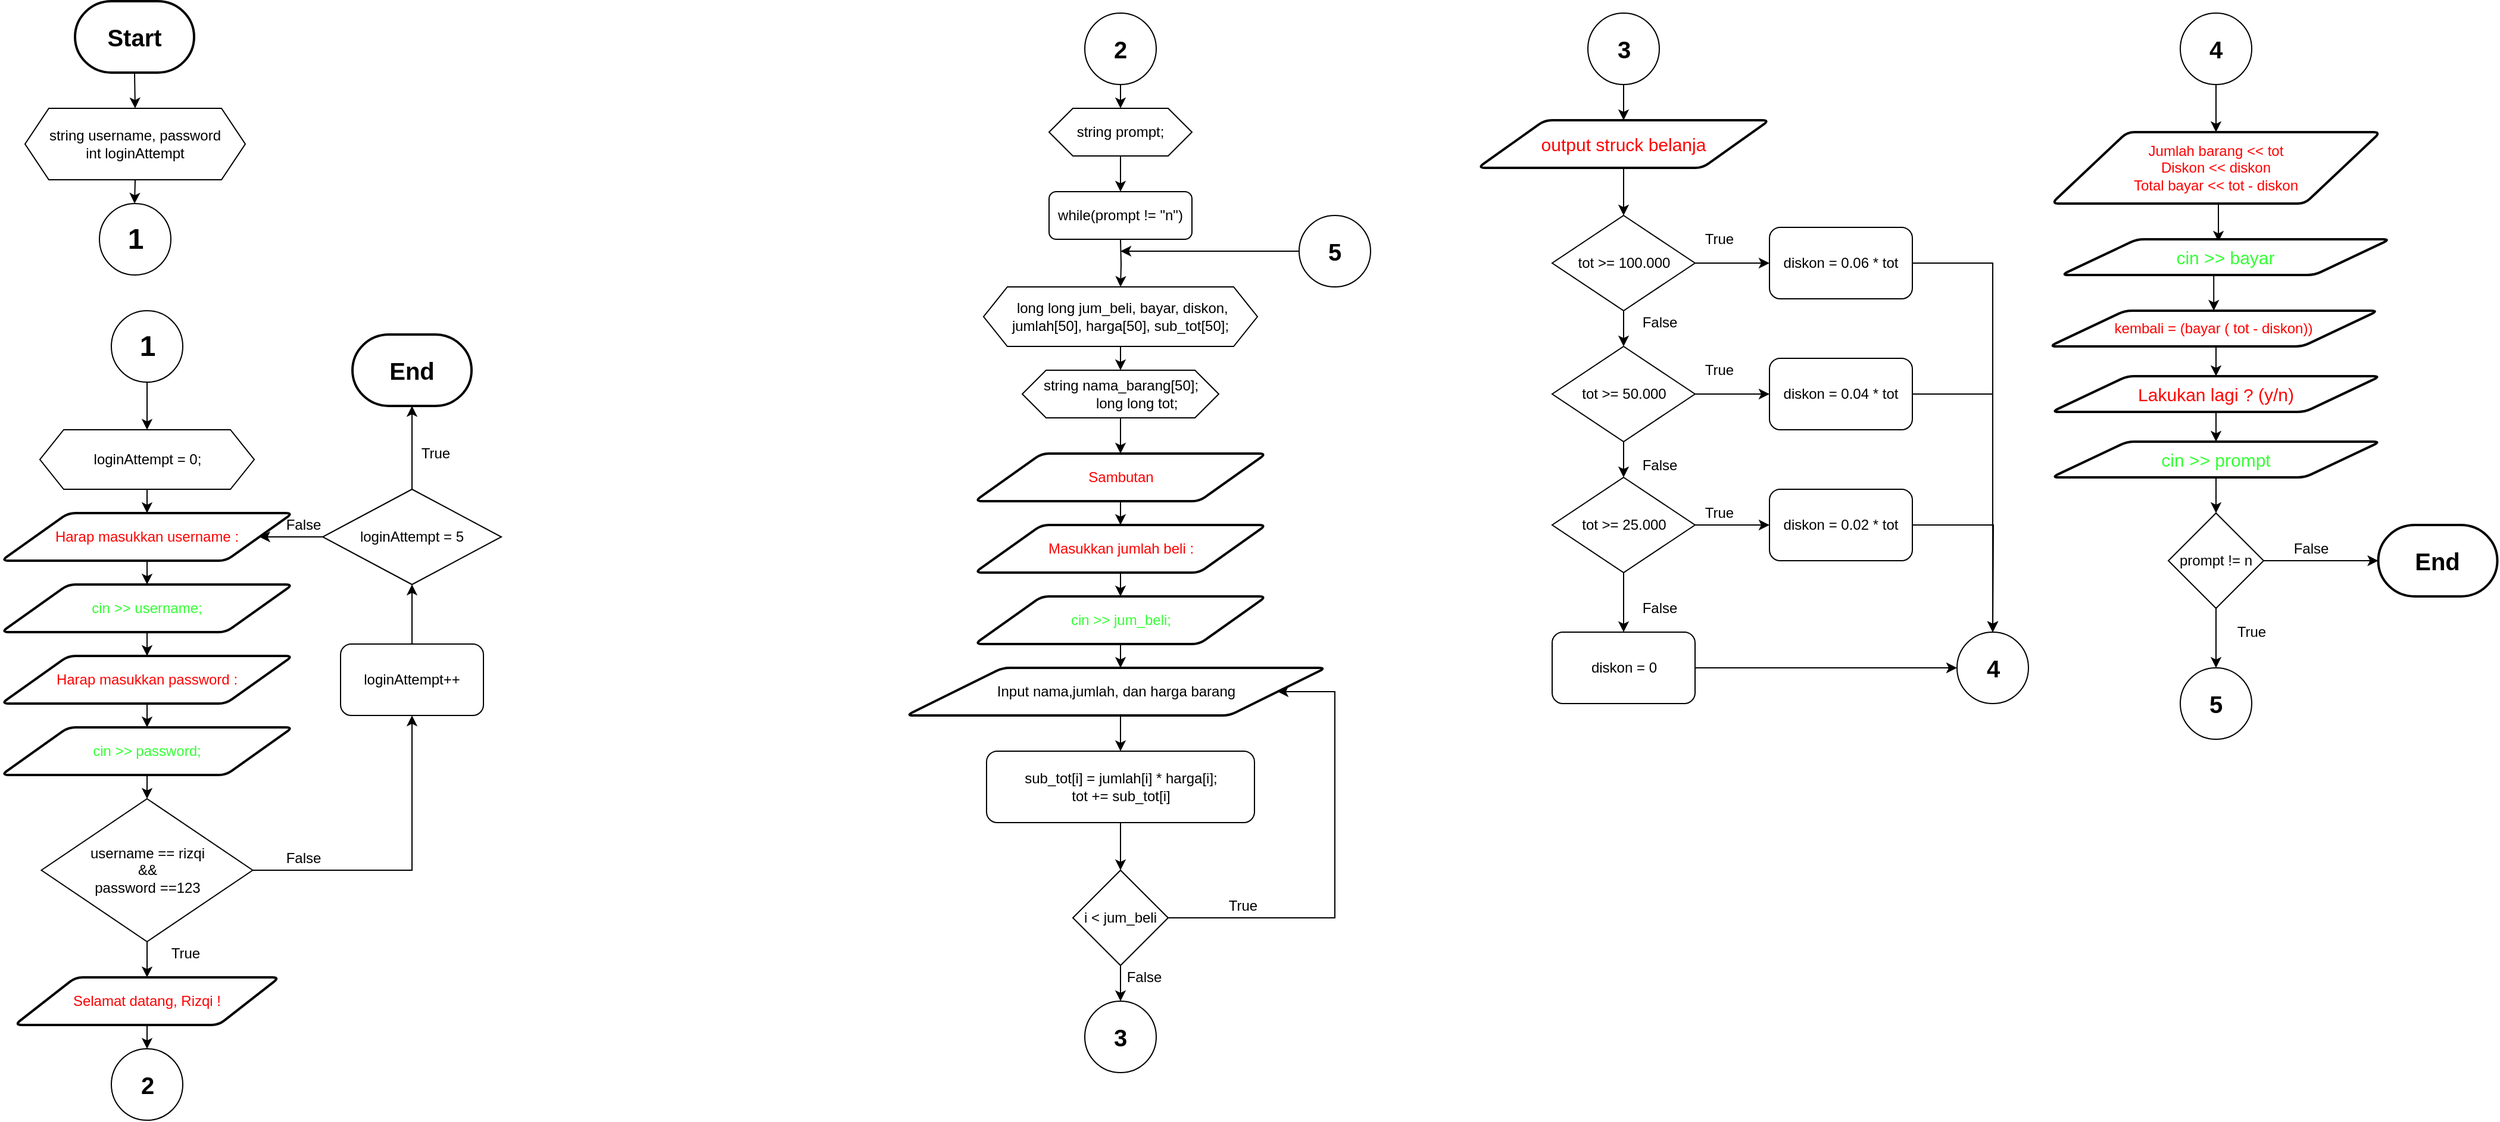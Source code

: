 <mxfile version="14.1.2" type="github">
  <diagram id="VfqWdmrUvwHAs4061OCg" name="Page-1">
    <mxGraphModel dx="1570" dy="911" grid="1" gridSize="10" guides="1" tooltips="1" connect="1" arrows="1" fold="1" page="1" pageScale="1" pageWidth="850" pageHeight="1100" math="0" shadow="0">
      <root>
        <mxCell id="0" />
        <mxCell id="1" parent="0" />
        <mxCell id="EDQNq00aGLGoHW4VI6uu-7" style="edgeStyle=orthogonalEdgeStyle;rounded=0;orthogonalLoop=1;jettySize=auto;html=1;exitX=0.5;exitY=1;exitDx=0;exitDy=0;entryX=0.5;entryY=0;entryDx=0;entryDy=0;" parent="1" target="EDQNq00aGLGoHW4VI6uu-3" edge="1">
          <mxGeometry relative="1" as="geometry">
            <mxPoint x="152" y="100" as="sourcePoint" />
          </mxGeometry>
        </mxCell>
        <mxCell id="EDQNq00aGLGoHW4VI6uu-8" style="edgeStyle=orthogonalEdgeStyle;rounded=0;orthogonalLoop=1;jettySize=auto;html=1;exitX=0.5;exitY=1;exitDx=0;exitDy=0;entryX=0.5;entryY=0;entryDx=0;entryDy=0;" parent="1" source="EDQNq00aGLGoHW4VI6uu-3" edge="1">
          <mxGeometry relative="1" as="geometry">
            <mxPoint x="152" y="210" as="targetPoint" />
          </mxGeometry>
        </mxCell>
        <mxCell id="EDQNq00aGLGoHW4VI6uu-3" value="&lt;div&gt;string username, password&lt;/div&gt;&lt;div&gt;int loginAttempt&lt;br&gt;&lt;/div&gt;" style="shape=hexagon;perimeter=hexagonPerimeter2;whiteSpace=wrap;html=1;fixedSize=1;" parent="1" vertex="1">
          <mxGeometry x="60" y="130" width="185" height="60" as="geometry" />
        </mxCell>
        <mxCell id="EDQNq00aGLGoHW4VI6uu-10" value="&lt;b&gt;&lt;font style=&quot;font-size: 24px&quot;&gt;1&lt;/font&gt;&lt;/b&gt;" style="ellipse;whiteSpace=wrap;html=1;aspect=fixed;" parent="1" vertex="1">
          <mxGeometry x="122.5" y="210" width="60" height="60" as="geometry" />
        </mxCell>
        <mxCell id="EDQNq00aGLGoHW4VI6uu-18" style="edgeStyle=orthogonalEdgeStyle;rounded=0;orthogonalLoop=1;jettySize=auto;html=1;exitX=0.5;exitY=1;exitDx=0;exitDy=0;entryX=0.5;entryY=0;entryDx=0;entryDy=0;" parent="1" source="EDQNq00aGLGoHW4VI6uu-11" target="EDQNq00aGLGoHW4VI6uu-13" edge="1">
          <mxGeometry relative="1" as="geometry" />
        </mxCell>
        <mxCell id="EDQNq00aGLGoHW4VI6uu-11" value="&lt;font color=&quot;#FF0000&quot;&gt;Harap masukkan username :&lt;/font&gt;" style="shape=parallelogram;html=1;strokeWidth=2;perimeter=parallelogramPerimeter;whiteSpace=wrap;rounded=1;arcSize=12;size=0.23;" parent="1" vertex="1">
          <mxGeometry x="40" y="470" width="245" height="40" as="geometry" />
        </mxCell>
        <mxCell id="EDQNq00aGLGoHW4VI6uu-19" style="edgeStyle=orthogonalEdgeStyle;rounded=0;orthogonalLoop=1;jettySize=auto;html=1;exitX=0.5;exitY=1;exitDx=0;exitDy=0;entryX=0.5;entryY=0;entryDx=0;entryDy=0;" parent="1" source="EDQNq00aGLGoHW4VI6uu-13" target="EDQNq00aGLGoHW4VI6uu-14" edge="1">
          <mxGeometry relative="1" as="geometry" />
        </mxCell>
        <mxCell id="EDQNq00aGLGoHW4VI6uu-13" value="&lt;font color=&quot;#33FF33&quot;&gt;cin &amp;gt;&amp;gt; username;&lt;/font&gt;" style="shape=parallelogram;html=1;strokeWidth=2;perimeter=parallelogramPerimeter;whiteSpace=wrap;rounded=1;arcSize=12;size=0.23;" parent="1" vertex="1">
          <mxGeometry x="40" y="530" width="245" height="40" as="geometry" />
        </mxCell>
        <mxCell id="EDQNq00aGLGoHW4VI6uu-20" style="edgeStyle=orthogonalEdgeStyle;rounded=0;orthogonalLoop=1;jettySize=auto;html=1;exitX=0.5;exitY=1;exitDx=0;exitDy=0;entryX=0.5;entryY=0;entryDx=0;entryDy=0;" parent="1" source="EDQNq00aGLGoHW4VI6uu-14" target="EDQNq00aGLGoHW4VI6uu-15" edge="1">
          <mxGeometry relative="1" as="geometry" />
        </mxCell>
        <mxCell id="EDQNq00aGLGoHW4VI6uu-14" value="&lt;font color=&quot;#FF0000&quot;&gt;Harap masukkan password :&lt;/font&gt;" style="shape=parallelogram;html=1;strokeWidth=2;perimeter=parallelogramPerimeter;whiteSpace=wrap;rounded=1;arcSize=12;size=0.23;" parent="1" vertex="1">
          <mxGeometry x="40" y="590" width="245" height="40" as="geometry" />
        </mxCell>
        <mxCell id="EDQNq00aGLGoHW4VI6uu-21" style="edgeStyle=orthogonalEdgeStyle;rounded=0;orthogonalLoop=1;jettySize=auto;html=1;exitX=0.5;exitY=1;exitDx=0;exitDy=0;entryX=0.5;entryY=0;entryDx=0;entryDy=0;" parent="1" source="EDQNq00aGLGoHW4VI6uu-15" target="EDQNq00aGLGoHW4VI6uu-16" edge="1">
          <mxGeometry relative="1" as="geometry" />
        </mxCell>
        <mxCell id="EDQNq00aGLGoHW4VI6uu-15" value="&lt;font color=&quot;#33FF33&quot;&gt;cin &amp;gt;&amp;gt; password;&lt;/font&gt;" style="shape=parallelogram;html=1;strokeWidth=2;perimeter=parallelogramPerimeter;whiteSpace=wrap;rounded=1;arcSize=12;size=0.23;" parent="1" vertex="1">
          <mxGeometry x="40" y="650" width="245" height="40" as="geometry" />
        </mxCell>
        <mxCell id="EDQNq00aGLGoHW4VI6uu-26" style="edgeStyle=orthogonalEdgeStyle;rounded=0;orthogonalLoop=1;jettySize=auto;html=1;exitX=0.5;exitY=1;exitDx=0;exitDy=0;entryX=0.5;entryY=0;entryDx=0;entryDy=0;" parent="1" source="EDQNq00aGLGoHW4VI6uu-16" target="EDQNq00aGLGoHW4VI6uu-22" edge="1">
          <mxGeometry relative="1" as="geometry" />
        </mxCell>
        <mxCell id="wHnIzs5yVhszRaqoL5yv-6" style="edgeStyle=orthogonalEdgeStyle;rounded=0;orthogonalLoop=1;jettySize=auto;html=1;exitX=1;exitY=0.5;exitDx=0;exitDy=0;" parent="1" source="EDQNq00aGLGoHW4VI6uu-16" target="wHnIzs5yVhszRaqoL5yv-5" edge="1">
          <mxGeometry relative="1" as="geometry" />
        </mxCell>
        <mxCell id="EDQNq00aGLGoHW4VI6uu-16" value="&lt;div&gt;username == rizqi &lt;br&gt;&lt;/div&gt;&lt;div&gt;&amp;amp;&amp;amp;&lt;/div&gt;&lt;div&gt; password ==123&lt;/div&gt;" style="rhombus;whiteSpace=wrap;html=1;" parent="1" vertex="1">
          <mxGeometry x="73.75" y="710" width="177.5" height="120" as="geometry" />
        </mxCell>
        <mxCell id="EDQNq00aGLGoHW4VI6uu-29" style="edgeStyle=orthogonalEdgeStyle;rounded=0;orthogonalLoop=1;jettySize=auto;html=1;exitX=0.5;exitY=1;exitDx=0;exitDy=0;entryX=0.5;entryY=0;entryDx=0;entryDy=0;" parent="1" source="EDQNq00aGLGoHW4VI6uu-22" target="EDQNq00aGLGoHW4VI6uu-28" edge="1">
          <mxGeometry relative="1" as="geometry" />
        </mxCell>
        <mxCell id="EDQNq00aGLGoHW4VI6uu-22" value="&lt;font color=&quot;#FF0000&quot;&gt;Selamat datang, Rizqi !&lt;br&gt;&lt;/font&gt;" style="shape=parallelogram;html=1;strokeWidth=2;perimeter=parallelogramPerimeter;whiteSpace=wrap;rounded=1;arcSize=12;size=0.23;" parent="1" vertex="1">
          <mxGeometry x="51.25" y="860" width="222.5" height="40" as="geometry" />
        </mxCell>
        <mxCell id="wHnIzs5yVhszRaqoL5yv-8" style="edgeStyle=orthogonalEdgeStyle;rounded=0;orthogonalLoop=1;jettySize=auto;html=1;exitX=0.5;exitY=1;exitDx=0;exitDy=0;" parent="1" source="EDQNq00aGLGoHW4VI6uu-23" target="wHnIzs5yVhszRaqoL5yv-1" edge="1">
          <mxGeometry relative="1" as="geometry" />
        </mxCell>
        <mxCell id="EDQNq00aGLGoHW4VI6uu-23" value="&lt;b&gt;&lt;font style=&quot;font-size: 24px&quot;&gt;1&lt;/font&gt;&lt;/b&gt;" style="ellipse;whiteSpace=wrap;html=1;aspect=fixed;" parent="1" vertex="1">
          <mxGeometry x="132.5" y="300" width="60" height="60" as="geometry" />
        </mxCell>
        <mxCell id="EDQNq00aGLGoHW4VI6uu-28" value="&lt;b&gt;&lt;font style=&quot;font-size: 20px&quot;&gt;2&lt;/font&gt;&lt;/b&gt;" style="ellipse;whiteSpace=wrap;html=1;aspect=fixed;" parent="1" vertex="1">
          <mxGeometry x="132.5" y="920" width="60" height="60" as="geometry" />
        </mxCell>
        <mxCell id="wHnIzs5yVhszRaqoL5yv-32" style="edgeStyle=orthogonalEdgeStyle;rounded=0;orthogonalLoop=1;jettySize=auto;html=1;exitX=0.5;exitY=1;exitDx=0;exitDy=0;entryX=0.5;entryY=0;entryDx=0;entryDy=0;" parent="1" source="EDQNq00aGLGoHW4VI6uu-30" target="EDQNq00aGLGoHW4VI6uu-32" edge="1">
          <mxGeometry relative="1" as="geometry" />
        </mxCell>
        <mxCell id="EDQNq00aGLGoHW4VI6uu-30" value="&lt;b&gt;&lt;font style=&quot;font-size: 20px&quot;&gt;2&lt;/font&gt;&lt;/b&gt;" style="ellipse;whiteSpace=wrap;html=1;aspect=fixed;" parent="1" vertex="1">
          <mxGeometry x="950" y="50" width="60" height="60" as="geometry" />
        </mxCell>
        <mxCell id="wHnIzs5yVhszRaqoL5yv-30" value="" style="edgeStyle=orthogonalEdgeStyle;rounded=0;orthogonalLoop=1;jettySize=auto;html=1;" parent="1" source="EDQNq00aGLGoHW4VI6uu-32" edge="1">
          <mxGeometry relative="1" as="geometry">
            <mxPoint x="980" y="200" as="targetPoint" />
          </mxGeometry>
        </mxCell>
        <mxCell id="EDQNq00aGLGoHW4VI6uu-32" value="string prompt;" style="shape=hexagon;perimeter=hexagonPerimeter2;whiteSpace=wrap;html=1;fixedSize=1;" parent="1" vertex="1">
          <mxGeometry x="920" y="130" width="120" height="40" as="geometry" />
        </mxCell>
        <mxCell id="wHnIzs5yVhszRaqoL5yv-16" style="edgeStyle=orthogonalEdgeStyle;rounded=0;orthogonalLoop=1;jettySize=auto;html=1;exitX=0.5;exitY=1;exitDx=0;exitDy=0;entryX=0.5;entryY=0;entryDx=0;entryDy=0;" parent="1" target="EDQNq00aGLGoHW4VI6uu-34" edge="1">
          <mxGeometry relative="1" as="geometry">
            <mxPoint x="980" y="240" as="sourcePoint" />
          </mxGeometry>
        </mxCell>
        <mxCell id="wHnIzs5yVhszRaqoL5yv-17" style="edgeStyle=orthogonalEdgeStyle;rounded=0;orthogonalLoop=1;jettySize=auto;html=1;exitX=0.5;exitY=1;exitDx=0;exitDy=0;entryX=0.5;entryY=0;entryDx=0;entryDy=0;" parent="1" source="EDQNq00aGLGoHW4VI6uu-34" target="EDQNq00aGLGoHW4VI6uu-35" edge="1">
          <mxGeometry relative="1" as="geometry" />
        </mxCell>
        <mxCell id="EDQNq00aGLGoHW4VI6uu-34" value="&amp;nbsp;long long jum_beli, bayar, diskon, jumlah[50], harga[50], sub_tot[50];" style="shape=hexagon;perimeter=hexagonPerimeter2;whiteSpace=wrap;html=1;fixedSize=1;" parent="1" vertex="1">
          <mxGeometry x="865" y="280" width="230" height="50" as="geometry" />
        </mxCell>
        <mxCell id="wHnIzs5yVhszRaqoL5yv-26" style="edgeStyle=orthogonalEdgeStyle;rounded=0;orthogonalLoop=1;jettySize=auto;html=1;exitX=0.5;exitY=1;exitDx=0;exitDy=0;entryX=0.5;entryY=0;entryDx=0;entryDy=0;" parent="1" source="EDQNq00aGLGoHW4VI6uu-35" target="wHnIzs5yVhszRaqoL5yv-21" edge="1">
          <mxGeometry relative="1" as="geometry" />
        </mxCell>
        <mxCell id="EDQNq00aGLGoHW4VI6uu-35" value="string nama_barang[50];&lt;br&gt;&amp;nbsp;&amp;nbsp;&amp;nbsp;&amp;nbsp;&amp;nbsp;&amp;nbsp;&amp;nbsp; long long tot;" style="shape=hexagon;perimeter=hexagonPerimeter2;whiteSpace=wrap;html=1;fixedSize=1;" parent="1" vertex="1">
          <mxGeometry x="897.5" y="350" width="165" height="40" as="geometry" />
        </mxCell>
        <mxCell id="EDQNq00aGLGoHW4VI6uu-36" value="False" style="text;html=1;strokeColor=none;fillColor=none;align=center;verticalAlign=middle;whiteSpace=wrap;rounded=0;" parent="1" vertex="1">
          <mxGeometry x="273.75" y="750" width="40" height="20" as="geometry" />
        </mxCell>
        <mxCell id="EDQNq00aGLGoHW4VI6uu-37" value="True" style="text;html=1;strokeColor=none;fillColor=none;align=center;verticalAlign=middle;whiteSpace=wrap;rounded=0;" parent="1" vertex="1">
          <mxGeometry x="175" y="830" width="40" height="20" as="geometry" />
        </mxCell>
        <mxCell id="wHnIzs5yVhszRaqoL5yv-2" style="edgeStyle=orthogonalEdgeStyle;rounded=0;orthogonalLoop=1;jettySize=auto;html=1;exitX=0.5;exitY=1;exitDx=0;exitDy=0;entryX=0.5;entryY=0;entryDx=0;entryDy=0;" parent="1" source="wHnIzs5yVhszRaqoL5yv-1" target="EDQNq00aGLGoHW4VI6uu-11" edge="1">
          <mxGeometry relative="1" as="geometry" />
        </mxCell>
        <mxCell id="wHnIzs5yVhszRaqoL5yv-1" value="loginAttempt = 0;" style="shape=hexagon;perimeter=hexagonPerimeter2;whiteSpace=wrap;html=1;fixedSize=1;" parent="1" vertex="1">
          <mxGeometry x="72.5" y="400" width="180" height="50" as="geometry" />
        </mxCell>
        <mxCell id="wHnIzs5yVhszRaqoL5yv-13" value="" style="edgeStyle=orthogonalEdgeStyle;rounded=0;orthogonalLoop=1;jettySize=auto;html=1;" parent="1" source="wHnIzs5yVhszRaqoL5yv-5" target="wHnIzs5yVhszRaqoL5yv-10" edge="1">
          <mxGeometry relative="1" as="geometry" />
        </mxCell>
        <mxCell id="wHnIzs5yVhszRaqoL5yv-5" value="loginAttempt++" style="rounded=1;whiteSpace=wrap;html=1;" parent="1" vertex="1">
          <mxGeometry x="325" y="580" width="120" height="60" as="geometry" />
        </mxCell>
        <mxCell id="wHnIzs5yVhszRaqoL5yv-12" style="edgeStyle=orthogonalEdgeStyle;rounded=0;orthogonalLoop=1;jettySize=auto;html=1;exitX=0;exitY=0.5;exitDx=0;exitDy=0;" parent="1" source="wHnIzs5yVhszRaqoL5yv-10" target="EDQNq00aGLGoHW4VI6uu-11" edge="1">
          <mxGeometry relative="1" as="geometry" />
        </mxCell>
        <mxCell id="wHnIzs5yVhszRaqoL5yv-40" style="edgeStyle=orthogonalEdgeStyle;rounded=0;orthogonalLoop=1;jettySize=auto;html=1;exitX=0.5;exitY=0;exitDx=0;exitDy=0;entryX=0.5;entryY=1;entryDx=0;entryDy=0;entryPerimeter=0;" parent="1" source="wHnIzs5yVhszRaqoL5yv-10" target="wHnIzs5yVhszRaqoL5yv-39" edge="1">
          <mxGeometry relative="1" as="geometry" />
        </mxCell>
        <mxCell id="wHnIzs5yVhszRaqoL5yv-10" value="loginAttempt = 5" style="rhombus;whiteSpace=wrap;html=1;" parent="1" vertex="1">
          <mxGeometry x="310" y="450" width="150" height="80" as="geometry" />
        </mxCell>
        <mxCell id="wHnIzs5yVhszRaqoL5yv-14" value="True" style="text;html=1;strokeColor=none;fillColor=none;align=center;verticalAlign=middle;whiteSpace=wrap;rounded=0;" parent="1" vertex="1">
          <mxGeometry x="385" y="410" width="40" height="20" as="geometry" />
        </mxCell>
        <mxCell id="wHnIzs5yVhszRaqoL5yv-15" value="False" style="text;html=1;strokeColor=none;fillColor=none;align=center;verticalAlign=middle;whiteSpace=wrap;rounded=0;" parent="1" vertex="1">
          <mxGeometry x="273.75" y="470" width="40" height="20" as="geometry" />
        </mxCell>
        <mxCell id="wHnIzs5yVhszRaqoL5yv-29" style="edgeStyle=orthogonalEdgeStyle;rounded=0;orthogonalLoop=1;jettySize=auto;html=1;exitX=0.5;exitY=1;exitDx=0;exitDy=0;entryX=0.5;entryY=0;entryDx=0;entryDy=0;" parent="1" source="wHnIzs5yVhszRaqoL5yv-20" edge="1">
          <mxGeometry relative="1" as="geometry">
            <mxPoint x="980" y="600" as="targetPoint" />
          </mxGeometry>
        </mxCell>
        <mxCell id="wHnIzs5yVhszRaqoL5yv-20" value="&lt;font color=&quot;#33FF33&quot;&gt;cin &amp;gt;&amp;gt; jum_beli;&lt;/font&gt;" style="shape=parallelogram;html=1;strokeWidth=2;perimeter=parallelogramPerimeter;whiteSpace=wrap;rounded=1;arcSize=12;size=0.23;" parent="1" vertex="1">
          <mxGeometry x="857.5" y="540" width="245" height="40" as="geometry" />
        </mxCell>
        <mxCell id="wHnIzs5yVhszRaqoL5yv-27" style="edgeStyle=orthogonalEdgeStyle;rounded=0;orthogonalLoop=1;jettySize=auto;html=1;exitX=0.5;exitY=1;exitDx=0;exitDy=0;entryX=0.5;entryY=0;entryDx=0;entryDy=0;" parent="1" source="wHnIzs5yVhszRaqoL5yv-21" target="wHnIzs5yVhszRaqoL5yv-22" edge="1">
          <mxGeometry relative="1" as="geometry" />
        </mxCell>
        <mxCell id="wHnIzs5yVhszRaqoL5yv-21" value="&lt;font color=&quot;#FF0000&quot;&gt;Sambutan&lt;/font&gt;" style="shape=parallelogram;html=1;strokeWidth=2;perimeter=parallelogramPerimeter;whiteSpace=wrap;rounded=1;arcSize=12;size=0.23;" parent="1" vertex="1">
          <mxGeometry x="857.5" y="420" width="245" height="40" as="geometry" />
        </mxCell>
        <mxCell id="wHnIzs5yVhszRaqoL5yv-28" style="edgeStyle=orthogonalEdgeStyle;rounded=0;orthogonalLoop=1;jettySize=auto;html=1;exitX=0.5;exitY=1;exitDx=0;exitDy=0;entryX=0.5;entryY=0;entryDx=0;entryDy=0;" parent="1" source="wHnIzs5yVhszRaqoL5yv-22" target="wHnIzs5yVhszRaqoL5yv-20" edge="1">
          <mxGeometry relative="1" as="geometry" />
        </mxCell>
        <mxCell id="wHnIzs5yVhszRaqoL5yv-22" value="&lt;font color=&quot;#FF0000&quot;&gt;Masukkan jumlah beli : &lt;/font&gt;" style="shape=parallelogram;html=1;strokeWidth=2;perimeter=parallelogramPerimeter;whiteSpace=wrap;rounded=1;arcSize=12;size=0.23;" parent="1" vertex="1">
          <mxGeometry x="857.5" y="480" width="245" height="40" as="geometry" />
        </mxCell>
        <mxCell id="wHnIzs5yVhszRaqoL5yv-38" value="&lt;b&gt;&lt;font style=&quot;font-size: 20px&quot;&gt;Start&lt;/font&gt;&lt;/b&gt;" style="strokeWidth=2;html=1;shape=mxgraph.flowchart.terminator;whiteSpace=wrap;" parent="1" vertex="1">
          <mxGeometry x="102" y="40" width="100" height="60" as="geometry" />
        </mxCell>
        <mxCell id="wHnIzs5yVhszRaqoL5yv-39" value="&lt;b&gt;&lt;font style=&quot;font-size: 20px&quot;&gt;End&lt;/font&gt;&lt;/b&gt;" style="strokeWidth=2;html=1;shape=mxgraph.flowchart.terminator;whiteSpace=wrap;" parent="1" vertex="1">
          <mxGeometry x="335" y="320" width="100" height="60" as="geometry" />
        </mxCell>
        <mxCell id="wHnIzs5yVhszRaqoL5yv-42" value="while(prompt != &quot;n&quot;)" style="rounded=1;whiteSpace=wrap;html=1;" parent="1" vertex="1">
          <mxGeometry x="920" y="200" width="120" height="40" as="geometry" />
        </mxCell>
        <mxCell id="qQWm2DWHm97fjbudVYp1-1" style="edgeStyle=orthogonalEdgeStyle;rounded=0;orthogonalLoop=1;jettySize=auto;html=1;exitX=0.5;exitY=1;exitDx=0;exitDy=0;entryX=0.5;entryY=0;entryDx=0;entryDy=0;" parent="1" source="wHnIzs5yVhszRaqoL5yv-43" target="wHnIzs5yVhszRaqoL5yv-44" edge="1">
          <mxGeometry relative="1" as="geometry" />
        </mxCell>
        <mxCell id="wHnIzs5yVhszRaqoL5yv-43" value="Input nama,jumlah, dan harga barang" style="shape=parallelogram;html=1;strokeWidth=2;perimeter=parallelogramPerimeter;whiteSpace=wrap;rounded=1;arcSize=12;size=0.23;" parent="1" vertex="1">
          <mxGeometry x="800" y="600" width="352.5" height="40" as="geometry" />
        </mxCell>
        <mxCell id="qQWm2DWHm97fjbudVYp1-5" value="" style="edgeStyle=orthogonalEdgeStyle;rounded=0;orthogonalLoop=1;jettySize=auto;html=1;" parent="1" source="wHnIzs5yVhszRaqoL5yv-44" target="qQWm2DWHm97fjbudVYp1-3" edge="1">
          <mxGeometry relative="1" as="geometry" />
        </mxCell>
        <mxCell id="wHnIzs5yVhszRaqoL5yv-44" value="&lt;div&gt;sub_tot[i] = jumlah[i] * harga[i];&lt;/div&gt;&lt;div&gt;tot += sub_tot[i]&lt;br&gt;&lt;/div&gt;" style="rounded=1;whiteSpace=wrap;html=1;" parent="1" vertex="1">
          <mxGeometry x="867.5" y="670" width="225" height="60" as="geometry" />
        </mxCell>
        <mxCell id="qQWm2DWHm97fjbudVYp1-4" style="edgeStyle=orthogonalEdgeStyle;rounded=0;orthogonalLoop=1;jettySize=auto;html=1;exitX=1;exitY=0.5;exitDx=0;exitDy=0;entryX=1;entryY=0.5;entryDx=0;entryDy=0;" parent="1" source="qQWm2DWHm97fjbudVYp1-3" target="wHnIzs5yVhszRaqoL5yv-43" edge="1">
          <mxGeometry relative="1" as="geometry">
            <Array as="points">
              <mxPoint x="1160" y="810" />
              <mxPoint x="1160" y="620" />
            </Array>
          </mxGeometry>
        </mxCell>
        <mxCell id="qQWm2DWHm97fjbudVYp1-7" value="" style="edgeStyle=orthogonalEdgeStyle;rounded=0;orthogonalLoop=1;jettySize=auto;html=1;" parent="1" source="qQWm2DWHm97fjbudVYp1-3" target="qQWm2DWHm97fjbudVYp1-6" edge="1">
          <mxGeometry relative="1" as="geometry" />
        </mxCell>
        <mxCell id="qQWm2DWHm97fjbudVYp1-3" value="i &amp;lt; jum_beli " style="rhombus;whiteSpace=wrap;html=1;" parent="1" vertex="1">
          <mxGeometry x="940" y="770" width="80" height="80" as="geometry" />
        </mxCell>
        <mxCell id="qQWm2DWHm97fjbudVYp1-6" value="&lt;b&gt;&lt;font style=&quot;font-size: 20px&quot;&gt;3&lt;/font&gt;&lt;/b&gt;" style="ellipse;whiteSpace=wrap;html=1;aspect=fixed;" parent="1" vertex="1">
          <mxGeometry x="950" y="880" width="60" height="60" as="geometry" />
        </mxCell>
        <mxCell id="qQWm2DWHm97fjbudVYp1-8" value="True" style="text;html=1;strokeColor=none;fillColor=none;align=center;verticalAlign=middle;whiteSpace=wrap;rounded=0;" parent="1" vertex="1">
          <mxGeometry x="1062.5" y="790" width="40" height="20" as="geometry" />
        </mxCell>
        <mxCell id="qQWm2DWHm97fjbudVYp1-9" value="False" style="text;html=1;strokeColor=none;fillColor=none;align=center;verticalAlign=middle;whiteSpace=wrap;rounded=0;" parent="1" vertex="1">
          <mxGeometry x="980" y="850" width="40" height="20" as="geometry" />
        </mxCell>
        <mxCell id="qQWm2DWHm97fjbudVYp1-36" style="edgeStyle=orthogonalEdgeStyle;rounded=0;orthogonalLoop=1;jettySize=auto;html=1;exitX=0.5;exitY=1;exitDx=0;exitDy=0;" parent="1" source="qQWm2DWHm97fjbudVYp1-10" target="qQWm2DWHm97fjbudVYp1-13" edge="1">
          <mxGeometry relative="1" as="geometry" />
        </mxCell>
        <mxCell id="qQWm2DWHm97fjbudVYp1-10" value="&lt;b&gt;&lt;font style=&quot;font-size: 20px&quot;&gt;3&lt;/font&gt;&lt;/b&gt;" style="ellipse;whiteSpace=wrap;html=1;aspect=fixed;" parent="1" vertex="1">
          <mxGeometry x="1372.5" y="50" width="60" height="60" as="geometry" />
        </mxCell>
        <mxCell id="qQWm2DWHm97fjbudVYp1-21" value="" style="edgeStyle=orthogonalEdgeStyle;rounded=0;orthogonalLoop=1;jettySize=auto;html=1;" parent="1" source="qQWm2DWHm97fjbudVYp1-13" target="qQWm2DWHm97fjbudVYp1-14" edge="1">
          <mxGeometry relative="1" as="geometry" />
        </mxCell>
        <mxCell id="qQWm2DWHm97fjbudVYp1-13" value="&lt;font style=&quot;font-size: 15px&quot; color=&quot;#FF0000&quot;&gt;output struck belanja&lt;br&gt;&lt;/font&gt;" style="shape=parallelogram;html=1;strokeWidth=2;perimeter=parallelogramPerimeter;whiteSpace=wrap;rounded=1;arcSize=12;size=0.23;" parent="1" vertex="1">
          <mxGeometry x="1280" y="140" width="245" height="40" as="geometry" />
        </mxCell>
        <mxCell id="qQWm2DWHm97fjbudVYp1-22" value="" style="edgeStyle=orthogonalEdgeStyle;rounded=0;orthogonalLoop=1;jettySize=auto;html=1;" parent="1" source="qQWm2DWHm97fjbudVYp1-14" target="qQWm2DWHm97fjbudVYp1-17" edge="1">
          <mxGeometry relative="1" as="geometry" />
        </mxCell>
        <mxCell id="qQWm2DWHm97fjbudVYp1-24" value="" style="edgeStyle=orthogonalEdgeStyle;rounded=0;orthogonalLoop=1;jettySize=auto;html=1;" parent="1" source="qQWm2DWHm97fjbudVYp1-14" target="qQWm2DWHm97fjbudVYp1-16" edge="1">
          <mxGeometry relative="1" as="geometry" />
        </mxCell>
        <mxCell id="qQWm2DWHm97fjbudVYp1-14" value="tot &amp;gt;= 100.000" style="rhombus;whiteSpace=wrap;html=1;" parent="1" vertex="1">
          <mxGeometry x="1342.5" y="220" width="120" height="80" as="geometry" />
        </mxCell>
        <mxCell id="qQWm2DWHm97fjbudVYp1-39" style="edgeStyle=orthogonalEdgeStyle;rounded=0;orthogonalLoop=1;jettySize=auto;html=1;exitX=1;exitY=0.5;exitDx=0;exitDy=0;" parent="1" source="qQWm2DWHm97fjbudVYp1-16" target="qQWm2DWHm97fjbudVYp1-38" edge="1">
          <mxGeometry relative="1" as="geometry" />
        </mxCell>
        <mxCell id="qQWm2DWHm97fjbudVYp1-16" value="diskon = 0.06 * tot" style="rounded=1;whiteSpace=wrap;html=1;" parent="1" vertex="1">
          <mxGeometry x="1525" y="230" width="120" height="60" as="geometry" />
        </mxCell>
        <mxCell id="qQWm2DWHm97fjbudVYp1-23" value="" style="edgeStyle=orthogonalEdgeStyle;rounded=0;orthogonalLoop=1;jettySize=auto;html=1;" parent="1" source="qQWm2DWHm97fjbudVYp1-17" target="qQWm2DWHm97fjbudVYp1-18" edge="1">
          <mxGeometry relative="1" as="geometry" />
        </mxCell>
        <mxCell id="qQWm2DWHm97fjbudVYp1-25" value="" style="edgeStyle=orthogonalEdgeStyle;rounded=0;orthogonalLoop=1;jettySize=auto;html=1;" parent="1" source="qQWm2DWHm97fjbudVYp1-17" target="qQWm2DWHm97fjbudVYp1-19" edge="1">
          <mxGeometry relative="1" as="geometry" />
        </mxCell>
        <mxCell id="qQWm2DWHm97fjbudVYp1-17" value="tot &amp;gt;= 50.000" style="rhombus;whiteSpace=wrap;html=1;" parent="1" vertex="1">
          <mxGeometry x="1342.5" y="330" width="120" height="80" as="geometry" />
        </mxCell>
        <mxCell id="qQWm2DWHm97fjbudVYp1-26" value="" style="edgeStyle=orthogonalEdgeStyle;rounded=0;orthogonalLoop=1;jettySize=auto;html=1;" parent="1" source="qQWm2DWHm97fjbudVYp1-18" target="qQWm2DWHm97fjbudVYp1-20" edge="1">
          <mxGeometry relative="1" as="geometry" />
        </mxCell>
        <mxCell id="qQWm2DWHm97fjbudVYp1-34" value="" style="edgeStyle=orthogonalEdgeStyle;rounded=0;orthogonalLoop=1;jettySize=auto;html=1;" parent="1" source="qQWm2DWHm97fjbudVYp1-18" target="qQWm2DWHm97fjbudVYp1-33" edge="1">
          <mxGeometry relative="1" as="geometry" />
        </mxCell>
        <mxCell id="qQWm2DWHm97fjbudVYp1-18" value="tot &amp;gt;= 25.000" style="rhombus;whiteSpace=wrap;html=1;" parent="1" vertex="1">
          <mxGeometry x="1342.5" y="440" width="120" height="80" as="geometry" />
        </mxCell>
        <mxCell id="qQWm2DWHm97fjbudVYp1-40" style="edgeStyle=orthogonalEdgeStyle;rounded=0;orthogonalLoop=1;jettySize=auto;html=1;exitX=1;exitY=0.5;exitDx=0;exitDy=0;" parent="1" source="qQWm2DWHm97fjbudVYp1-19" target="qQWm2DWHm97fjbudVYp1-38" edge="1">
          <mxGeometry relative="1" as="geometry" />
        </mxCell>
        <mxCell id="qQWm2DWHm97fjbudVYp1-19" value="diskon = 0.04 * tot" style="rounded=1;whiteSpace=wrap;html=1;" parent="1" vertex="1">
          <mxGeometry x="1525" y="340" width="120" height="60" as="geometry" />
        </mxCell>
        <mxCell id="qQWm2DWHm97fjbudVYp1-41" style="edgeStyle=orthogonalEdgeStyle;rounded=0;orthogonalLoop=1;jettySize=auto;html=1;exitX=1;exitY=0.5;exitDx=0;exitDy=0;" parent="1" source="qQWm2DWHm97fjbudVYp1-20" edge="1">
          <mxGeometry relative="1" as="geometry">
            <mxPoint x="1712.5" y="570" as="targetPoint" />
          </mxGeometry>
        </mxCell>
        <mxCell id="qQWm2DWHm97fjbudVYp1-20" value="diskon = 0.02 * tot" style="rounded=1;whiteSpace=wrap;html=1;" parent="1" vertex="1">
          <mxGeometry x="1525" y="450" width="120" height="60" as="geometry" />
        </mxCell>
        <mxCell id="qQWm2DWHm97fjbudVYp1-27" value="True" style="text;html=1;strokeColor=none;fillColor=none;align=center;verticalAlign=middle;whiteSpace=wrap;rounded=0;" parent="1" vertex="1">
          <mxGeometry x="1462.5" y="230" width="40" height="20" as="geometry" />
        </mxCell>
        <mxCell id="qQWm2DWHm97fjbudVYp1-28" value="True" style="text;html=1;strokeColor=none;fillColor=none;align=center;verticalAlign=middle;whiteSpace=wrap;rounded=0;" parent="1" vertex="1">
          <mxGeometry x="1462.5" y="340" width="40" height="20" as="geometry" />
        </mxCell>
        <mxCell id="qQWm2DWHm97fjbudVYp1-29" value="True" style="text;html=1;strokeColor=none;fillColor=none;align=center;verticalAlign=middle;whiteSpace=wrap;rounded=0;" parent="1" vertex="1">
          <mxGeometry x="1462.5" y="460" width="40" height="20" as="geometry" />
        </mxCell>
        <mxCell id="qQWm2DWHm97fjbudVYp1-30" value="False" style="text;html=1;strokeColor=none;fillColor=none;align=center;verticalAlign=middle;whiteSpace=wrap;rounded=0;" parent="1" vertex="1">
          <mxGeometry x="1412.5" y="300" width="40" height="20" as="geometry" />
        </mxCell>
        <mxCell id="qQWm2DWHm97fjbudVYp1-31" value="False" style="text;html=1;strokeColor=none;fillColor=none;align=center;verticalAlign=middle;whiteSpace=wrap;rounded=0;" parent="1" vertex="1">
          <mxGeometry x="1412.5" y="420" width="40" height="20" as="geometry" />
        </mxCell>
        <mxCell id="qQWm2DWHm97fjbudVYp1-32" value="False" style="text;html=1;strokeColor=none;fillColor=none;align=center;verticalAlign=middle;whiteSpace=wrap;rounded=0;" parent="1" vertex="1">
          <mxGeometry x="1412.5" y="540" width="40" height="20" as="geometry" />
        </mxCell>
        <mxCell id="qQWm2DWHm97fjbudVYp1-42" style="edgeStyle=orthogonalEdgeStyle;rounded=0;orthogonalLoop=1;jettySize=auto;html=1;exitX=1;exitY=0.5;exitDx=0;exitDy=0;" parent="1" source="qQWm2DWHm97fjbudVYp1-33" target="qQWm2DWHm97fjbudVYp1-38" edge="1">
          <mxGeometry relative="1" as="geometry" />
        </mxCell>
        <mxCell id="qQWm2DWHm97fjbudVYp1-33" value="diskon = 0" style="rounded=1;whiteSpace=wrap;html=1;" parent="1" vertex="1">
          <mxGeometry x="1342.5" y="570" width="120" height="60" as="geometry" />
        </mxCell>
        <mxCell id="qQWm2DWHm97fjbudVYp1-38" value="&lt;b&gt;&lt;font style=&quot;font-size: 20px&quot;&gt;4&lt;/font&gt;&lt;/b&gt;" style="ellipse;whiteSpace=wrap;html=1;aspect=fixed;" parent="1" vertex="1">
          <mxGeometry x="1682.5" y="570" width="60" height="60" as="geometry" />
        </mxCell>
        <mxCell id="qQWm2DWHm97fjbudVYp1-57" style="edgeStyle=orthogonalEdgeStyle;rounded=0;orthogonalLoop=1;jettySize=auto;html=1;exitX=0.5;exitY=1;exitDx=0;exitDy=0;entryX=0.5;entryY=0;entryDx=0;entryDy=0;" parent="1" source="qQWm2DWHm97fjbudVYp1-43" target="qQWm2DWHm97fjbudVYp1-45" edge="1">
          <mxGeometry relative="1" as="geometry" />
        </mxCell>
        <mxCell id="qQWm2DWHm97fjbudVYp1-43" value="&lt;b&gt;&lt;font style=&quot;font-size: 20px&quot;&gt;4&lt;/font&gt;&lt;/b&gt;" style="ellipse;whiteSpace=wrap;html=1;aspect=fixed;" parent="1" vertex="1">
          <mxGeometry x="1870.01" y="50" width="60" height="60" as="geometry" />
        </mxCell>
        <mxCell id="qQWm2DWHm97fjbudVYp1-58" style="edgeStyle=orthogonalEdgeStyle;rounded=0;orthogonalLoop=1;jettySize=auto;html=1;exitX=0.5;exitY=1;exitDx=0;exitDy=0;entryX=0.478;entryY=0.067;entryDx=0;entryDy=0;entryPerimeter=0;" parent="1" source="qQWm2DWHm97fjbudVYp1-45" target="qQWm2DWHm97fjbudVYp1-46" edge="1">
          <mxGeometry relative="1" as="geometry" />
        </mxCell>
        <mxCell id="qQWm2DWHm97fjbudVYp1-45" value="&lt;div&gt;&lt;font color=&quot;#FF0000&quot;&gt;Jumlah barang &amp;lt;&amp;lt; tot&lt;/font&gt;&lt;/div&gt;&lt;div&gt;&lt;font color=&quot;#FF0000&quot;&gt;Diskon &amp;lt;&amp;lt; diskon&lt;/font&gt;&lt;/div&gt;&lt;div&gt;&lt;font color=&quot;#FF0000&quot;&gt;Total bayar &amp;lt;&amp;lt; tot - diskon&lt;/font&gt;&lt;/div&gt;" style="shape=parallelogram;html=1;strokeWidth=2;perimeter=parallelogramPerimeter;whiteSpace=wrap;rounded=1;arcSize=12;size=0.23;" parent="1" vertex="1">
          <mxGeometry x="1761.88" y="150" width="276.25" height="60" as="geometry" />
        </mxCell>
        <mxCell id="qQWm2DWHm97fjbudVYp1-59" style="edgeStyle=orthogonalEdgeStyle;rounded=0;orthogonalLoop=1;jettySize=auto;html=1;exitX=0.5;exitY=1;exitDx=0;exitDy=0;entryX=0.5;entryY=0;entryDx=0;entryDy=0;" parent="1" source="qQWm2DWHm97fjbudVYp1-46" target="qQWm2DWHm97fjbudVYp1-47" edge="1">
          <mxGeometry relative="1" as="geometry" />
        </mxCell>
        <mxCell id="qQWm2DWHm97fjbudVYp1-46" value="&lt;font style=&quot;font-size: 15px&quot; color=&quot;#33FF33&quot;&gt;cin &amp;gt;&amp;gt; bayar&lt;br&gt;&lt;/font&gt;" style="shape=parallelogram;html=1;strokeWidth=2;perimeter=parallelogramPerimeter;whiteSpace=wrap;rounded=1;arcSize=12;size=0.23;" parent="1" vertex="1">
          <mxGeometry x="1770" y="240" width="276.25" height="30" as="geometry" />
        </mxCell>
        <mxCell id="qQWm2DWHm97fjbudVYp1-60" style="edgeStyle=orthogonalEdgeStyle;rounded=0;orthogonalLoop=1;jettySize=auto;html=1;exitX=0.5;exitY=1;exitDx=0;exitDy=0;entryX=0.5;entryY=0;entryDx=0;entryDy=0;" parent="1" source="qQWm2DWHm97fjbudVYp1-47" target="qQWm2DWHm97fjbudVYp1-48" edge="1">
          <mxGeometry relative="1" as="geometry" />
        </mxCell>
        <mxCell id="qQWm2DWHm97fjbudVYp1-47" value="&lt;font color=&quot;#FF0000&quot;&gt;kembali = (bayar ( tot - diskon))&lt;/font&gt;" style="shape=parallelogram;html=1;strokeWidth=2;perimeter=parallelogramPerimeter;whiteSpace=wrap;rounded=1;arcSize=12;size=0.23;" parent="1" vertex="1">
          <mxGeometry x="1760" y="300" width="276.25" height="30" as="geometry" />
        </mxCell>
        <mxCell id="qQWm2DWHm97fjbudVYp1-61" style="edgeStyle=orthogonalEdgeStyle;rounded=0;orthogonalLoop=1;jettySize=auto;html=1;exitX=0.5;exitY=1;exitDx=0;exitDy=0;entryX=0.5;entryY=0;entryDx=0;entryDy=0;" parent="1" source="qQWm2DWHm97fjbudVYp1-48" target="qQWm2DWHm97fjbudVYp1-49" edge="1">
          <mxGeometry relative="1" as="geometry" />
        </mxCell>
        <mxCell id="qQWm2DWHm97fjbudVYp1-48" value="&lt;font style=&quot;font-size: 15px&quot; color=&quot;#FF0000&quot;&gt;Lakukan lagi ? (y/n)&lt;/font&gt;" style="shape=parallelogram;html=1;strokeWidth=2;perimeter=parallelogramPerimeter;whiteSpace=wrap;rounded=1;arcSize=12;size=0.23;" parent="1" vertex="1">
          <mxGeometry x="1761.89" y="355" width="276.25" height="30" as="geometry" />
        </mxCell>
        <mxCell id="qQWm2DWHm97fjbudVYp1-62" style="edgeStyle=orthogonalEdgeStyle;rounded=0;orthogonalLoop=1;jettySize=auto;html=1;exitX=0.5;exitY=1;exitDx=0;exitDy=0;entryX=0.5;entryY=0;entryDx=0;entryDy=0;" parent="1" source="qQWm2DWHm97fjbudVYp1-49" target="qQWm2DWHm97fjbudVYp1-50" edge="1">
          <mxGeometry relative="1" as="geometry" />
        </mxCell>
        <mxCell id="qQWm2DWHm97fjbudVYp1-49" value="&lt;font style=&quot;font-size: 15px&quot; color=&quot;#33FF33&quot;&gt;cin &amp;gt;&amp;gt; prompt&lt;br&gt;&lt;/font&gt;" style="shape=parallelogram;html=1;strokeWidth=2;perimeter=parallelogramPerimeter;whiteSpace=wrap;rounded=1;arcSize=12;size=0.23;" parent="1" vertex="1">
          <mxGeometry x="1761.88" y="410" width="276.25" height="30" as="geometry" />
        </mxCell>
        <mxCell id="qQWm2DWHm97fjbudVYp1-56" value="" style="edgeStyle=orthogonalEdgeStyle;rounded=0;orthogonalLoop=1;jettySize=auto;html=1;" parent="1" source="qQWm2DWHm97fjbudVYp1-50" target="qQWm2DWHm97fjbudVYp1-55" edge="1">
          <mxGeometry relative="1" as="geometry" />
        </mxCell>
        <mxCell id="qQWm2DWHm97fjbudVYp1-64" style="edgeStyle=orthogonalEdgeStyle;rounded=0;orthogonalLoop=1;jettySize=auto;html=1;exitX=1;exitY=0.5;exitDx=0;exitDy=0;entryX=0;entryY=0.5;entryDx=0;entryDy=0;entryPerimeter=0;" parent="1" source="qQWm2DWHm97fjbudVYp1-50" target="qQWm2DWHm97fjbudVYp1-63" edge="1">
          <mxGeometry relative="1" as="geometry" />
        </mxCell>
        <mxCell id="qQWm2DWHm97fjbudVYp1-50" value="prompt != n" style="rhombus;whiteSpace=wrap;html=1;" parent="1" vertex="1">
          <mxGeometry x="1860.01" y="470" width="80" height="80" as="geometry" />
        </mxCell>
        <mxCell id="qQWm2DWHm97fjbudVYp1-51" value="True" style="text;html=1;strokeColor=none;fillColor=none;align=center;verticalAlign=middle;whiteSpace=wrap;rounded=0;" parent="1" vertex="1">
          <mxGeometry x="1910" y="560" width="40" height="20" as="geometry" />
        </mxCell>
        <mxCell id="qQWm2DWHm97fjbudVYp1-52" value="False" style="text;html=1;strokeColor=none;fillColor=none;align=center;verticalAlign=middle;whiteSpace=wrap;rounded=0;" parent="1" vertex="1">
          <mxGeometry x="1960" y="490" width="40" height="20" as="geometry" />
        </mxCell>
        <mxCell id="qQWm2DWHm97fjbudVYp1-54" style="edgeStyle=orthogonalEdgeStyle;rounded=0;orthogonalLoop=1;jettySize=auto;html=1;exitX=0.5;exitY=1;exitDx=0;exitDy=0;" parent="1" source="qQWm2DWHm97fjbudVYp1-52" target="qQWm2DWHm97fjbudVYp1-52" edge="1">
          <mxGeometry relative="1" as="geometry" />
        </mxCell>
        <mxCell id="qQWm2DWHm97fjbudVYp1-55" value="&lt;b&gt;&lt;font style=&quot;font-size: 20px&quot;&gt;5&lt;/font&gt;&lt;/b&gt;" style="ellipse;whiteSpace=wrap;html=1;aspect=fixed;" parent="1" vertex="1">
          <mxGeometry x="1870" y="600" width="60" height="60" as="geometry" />
        </mxCell>
        <mxCell id="qQWm2DWHm97fjbudVYp1-63" value="&lt;b&gt;&lt;font style=&quot;font-size: 20px&quot;&gt;End&lt;/font&gt;&lt;/b&gt;" style="strokeWidth=2;html=1;shape=mxgraph.flowchart.terminator;whiteSpace=wrap;" parent="1" vertex="1">
          <mxGeometry x="2036.25" y="480" width="100" height="60" as="geometry" />
        </mxCell>
        <mxCell id="qQWm2DWHm97fjbudVYp1-66" style="edgeStyle=orthogonalEdgeStyle;rounded=0;orthogonalLoop=1;jettySize=auto;html=1;exitX=0;exitY=0.5;exitDx=0;exitDy=0;" parent="1" source="qQWm2DWHm97fjbudVYp1-65" edge="1">
          <mxGeometry relative="1" as="geometry">
            <mxPoint x="980" y="250" as="targetPoint" />
          </mxGeometry>
        </mxCell>
        <mxCell id="qQWm2DWHm97fjbudVYp1-65" value="&lt;b&gt;&lt;font style=&quot;font-size: 20px&quot;&gt;5&lt;/font&gt;&lt;/b&gt;" style="ellipse;whiteSpace=wrap;html=1;aspect=fixed;" parent="1" vertex="1">
          <mxGeometry x="1130" y="220" width="60" height="60" as="geometry" />
        </mxCell>
      </root>
    </mxGraphModel>
  </diagram>
</mxfile>
